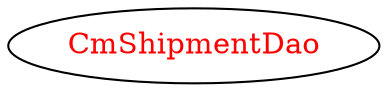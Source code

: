 digraph dependencyGraph {
 concentrate=true;
 ranksep="2.0";
 rankdir="LR"; 
 splines="ortho";
"CmShipmentDao" [fontcolor="red"];
}